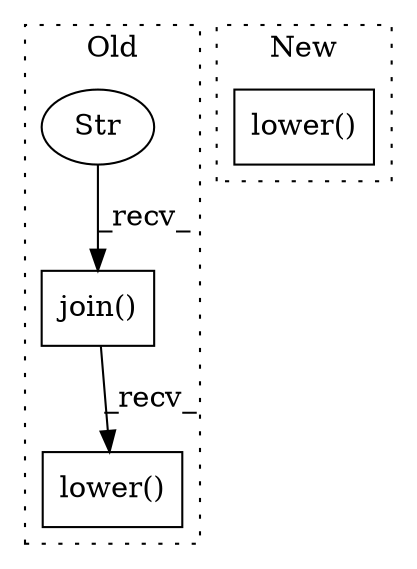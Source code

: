 digraph G {
subgraph cluster0 {
1 [label="join()" a="75" s="322,334" l="9,1" shape="box"];
3 [label="Str" a="66" s="322" l="3" shape="ellipse"];
4 [label="lower()" a="75" s="322" l="21" shape="box"];
label = "Old";
style="dotted";
}
subgraph cluster1 {
2 [label="lower()" a="75" s="370" l="9" shape="box"];
label = "New";
style="dotted";
}
1 -> 4 [label="_recv_"];
3 -> 1 [label="_recv_"];
}